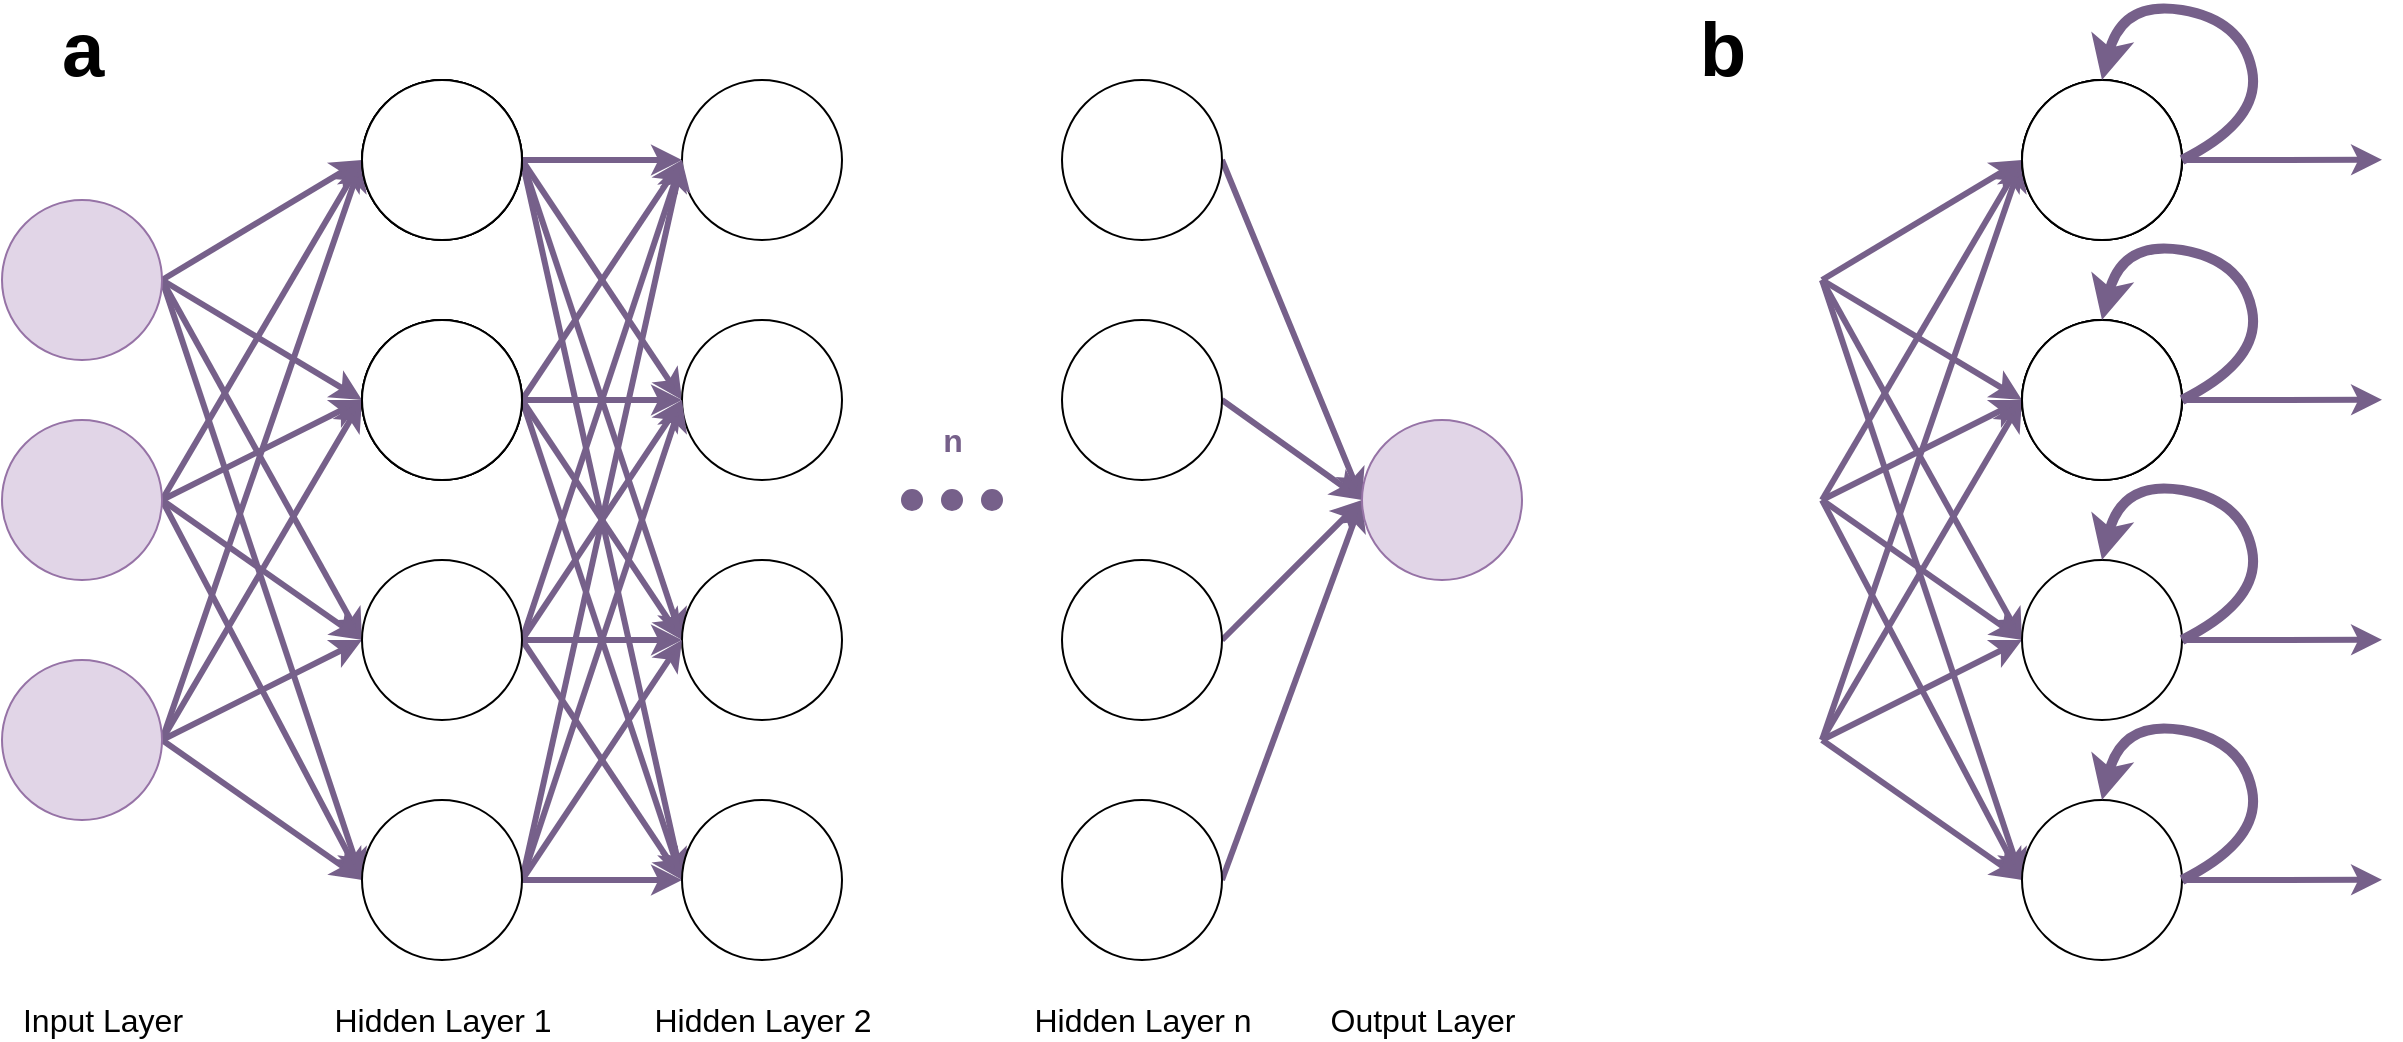 <mxfile version="13.2.4" type="device"><diagram id="prtHgNgQTEPvFCAcTncT" name="Page-1"><mxGraphModel dx="1315" dy="685" grid="1" gridSize="10" guides="1" tooltips="1" connect="1" arrows="1" fold="1" page="1" pageScale="1" pageWidth="1654" pageHeight="1169" math="0" shadow="0"><root><mxCell id="0"/><mxCell id="1" parent="0"/><mxCell id="uDPzMG2DzFXyvirRiEpx-5" style="rounded=0;orthogonalLoop=1;jettySize=auto;html=1;exitX=1;exitY=0.5;exitDx=0;exitDy=0;entryX=0;entryY=0.5;entryDx=0;entryDy=0;strokeColor=#76608A;strokeWidth=3;" parent="1" source="uDPzMG2DzFXyvirRiEpx-1" target="uDPzMG2DzFXyvirRiEpx-3" edge="1"><mxGeometry relative="1" as="geometry"/></mxCell><mxCell id="uDPzMG2DzFXyvirRiEpx-10" style="edgeStyle=none;rounded=0;orthogonalLoop=1;jettySize=auto;html=1;exitX=1;exitY=0.5;exitDx=0;exitDy=0;entryX=0;entryY=0.5;entryDx=0;entryDy=0;strokeColor=#76608A;strokeWidth=3;" parent="1" source="uDPzMG2DzFXyvirRiEpx-1" target="uDPzMG2DzFXyvirRiEpx-7" edge="1"><mxGeometry relative="1" as="geometry"/></mxCell><mxCell id="uDPzMG2DzFXyvirRiEpx-28" style="edgeStyle=none;rounded=0;orthogonalLoop=1;jettySize=auto;html=1;exitX=1;exitY=0.5;exitDx=0;exitDy=0;strokeColor=#76608A;strokeWidth=3;" parent="1" source="uDPzMG2DzFXyvirRiEpx-1" edge="1"><mxGeometry relative="1" as="geometry"><mxPoint x="190" y="360" as="targetPoint"/></mxGeometry></mxCell><mxCell id="uDPzMG2DzFXyvirRiEpx-31" style="edgeStyle=none;rounded=0;orthogonalLoop=1;jettySize=auto;html=1;exitX=1;exitY=0.5;exitDx=0;exitDy=0;entryX=0;entryY=0.5;entryDx=0;entryDy=0;strokeColor=#76608A;strokeWidth=3;" parent="1" source="uDPzMG2DzFXyvirRiEpx-1" target="uDPzMG2DzFXyvirRiEpx-9" edge="1"><mxGeometry relative="1" as="geometry"/></mxCell><mxCell id="uDPzMG2DzFXyvirRiEpx-1" value="" style="ellipse;whiteSpace=wrap;html=1;aspect=fixed;fillColor=#e1d5e7;strokeColor=#9673a6;" parent="1" vertex="1"><mxGeometry x="10" y="140" width="80" height="80" as="geometry"/></mxCell><mxCell id="uDPzMG2DzFXyvirRiEpx-13" style="edgeStyle=none;rounded=0;orthogonalLoop=1;jettySize=auto;html=1;exitX=1;exitY=0.5;exitDx=0;exitDy=0;entryX=0;entryY=0.5;entryDx=0;entryDy=0;strokeColor=#76608A;strokeWidth=3;" parent="1" source="uDPzMG2DzFXyvirRiEpx-2" target="uDPzMG2DzFXyvirRiEpx-7" edge="1"><mxGeometry relative="1" as="geometry"/></mxCell><mxCell id="uDPzMG2DzFXyvirRiEpx-15" style="edgeStyle=none;rounded=0;orthogonalLoop=1;jettySize=auto;html=1;exitX=1;exitY=0.5;exitDx=0;exitDy=0;entryX=0;entryY=0.5;entryDx=0;entryDy=0;strokeColor=#76608A;strokeWidth=3;" parent="1" source="uDPzMG2DzFXyvirRiEpx-2" target="uDPzMG2DzFXyvirRiEpx-8" edge="1"><mxGeometry relative="1" as="geometry"/></mxCell><mxCell id="uDPzMG2DzFXyvirRiEpx-25" style="edgeStyle=none;rounded=0;orthogonalLoop=1;jettySize=auto;html=1;exitX=1;exitY=0.5;exitDx=0;exitDy=0;entryX=0;entryY=0.5;entryDx=0;entryDy=0;strokeColor=#76608A;strokeWidth=3;" parent="1" source="uDPzMG2DzFXyvirRiEpx-2" target="uDPzMG2DzFXyvirRiEpx-3" edge="1"><mxGeometry relative="1" as="geometry"/></mxCell><mxCell id="uDPzMG2DzFXyvirRiEpx-27" style="edgeStyle=none;rounded=0;orthogonalLoop=1;jettySize=auto;html=1;exitX=1;exitY=0.5;exitDx=0;exitDy=0;strokeColor=#76608A;strokeWidth=3;" parent="1" source="uDPzMG2DzFXyvirRiEpx-2" edge="1"><mxGeometry relative="1" as="geometry"><mxPoint x="190" y="480" as="targetPoint"/></mxGeometry></mxCell><mxCell id="uDPzMG2DzFXyvirRiEpx-2" value="" style="ellipse;whiteSpace=wrap;html=1;aspect=fixed;fillColor=#e1d5e7;strokeColor=#9673a6;" parent="1" vertex="1"><mxGeometry x="10" y="250" width="80" height="80" as="geometry"/></mxCell><mxCell id="uDPzMG2DzFXyvirRiEpx-18" value="" style="edgeStyle=none;rounded=0;orthogonalLoop=1;jettySize=auto;html=1;strokeColor=#76608A;strokeWidth=3;" parent="1" source="uDPzMG2DzFXyvirRiEpx-3" target="uDPzMG2DzFXyvirRiEpx-17" edge="1"><mxGeometry relative="1" as="geometry"/></mxCell><mxCell id="uDPzMG2DzFXyvirRiEpx-32" style="edgeStyle=none;rounded=0;orthogonalLoop=1;jettySize=auto;html=1;exitX=1;exitY=0.5;exitDx=0;exitDy=0;entryX=0;entryY=0.5;entryDx=0;entryDy=0;strokeColor=#76608A;strokeWidth=3;" parent="1" source="uDPzMG2DzFXyvirRiEpx-3" target="uDPzMG2DzFXyvirRiEpx-19" edge="1"><mxGeometry relative="1" as="geometry"/></mxCell><mxCell id="uDPzMG2DzFXyvirRiEpx-35" style="edgeStyle=none;rounded=0;orthogonalLoop=1;jettySize=auto;html=1;exitX=1;exitY=0.5;exitDx=0;exitDy=0;strokeColor=#76608A;strokeWidth=3;" parent="1" source="uDPzMG2DzFXyvirRiEpx-3" edge="1"><mxGeometry relative="1" as="geometry"><mxPoint x="350" y="360" as="targetPoint"/></mxGeometry></mxCell><mxCell id="uDPzMG2DzFXyvirRiEpx-38" style="edgeStyle=none;rounded=0;orthogonalLoop=1;jettySize=auto;html=1;exitX=1;exitY=0.5;exitDx=0;exitDy=0;strokeColor=#76608A;strokeWidth=3;" parent="1" source="uDPzMG2DzFXyvirRiEpx-3" edge="1"><mxGeometry relative="1" as="geometry"><mxPoint x="350" y="480" as="targetPoint"/></mxGeometry></mxCell><mxCell id="uDPzMG2DzFXyvirRiEpx-3" value="" style="ellipse;whiteSpace=wrap;html=1;aspect=fixed;" parent="1" vertex="1"><mxGeometry x="190" y="80" width="80" height="80" as="geometry"/></mxCell><mxCell id="uDPzMG2DzFXyvirRiEpx-17" value="" style="ellipse;whiteSpace=wrap;html=1;aspect=fixed;" parent="1" vertex="1"><mxGeometry x="350" y="80" width="80" height="80" as="geometry"/></mxCell><mxCell id="uDPzMG2DzFXyvirRiEpx-14" style="edgeStyle=none;rounded=0;orthogonalLoop=1;jettySize=auto;html=1;exitX=1;exitY=0.5;exitDx=0;exitDy=0;entryX=0;entryY=0.5;entryDx=0;entryDy=0;strokeColor=#76608A;strokeWidth=3;" parent="1" source="uDPzMG2DzFXyvirRiEpx-6" target="uDPzMG2DzFXyvirRiEpx-8" edge="1"><mxGeometry relative="1" as="geometry"/></mxCell><mxCell id="uDPzMG2DzFXyvirRiEpx-16" style="edgeStyle=none;rounded=0;orthogonalLoop=1;jettySize=auto;html=1;exitX=1;exitY=0.5;exitDx=0;exitDy=0;entryX=0;entryY=0.5;entryDx=0;entryDy=0;strokeColor=#76608A;strokeWidth=3;" parent="1" source="uDPzMG2DzFXyvirRiEpx-6" target="uDPzMG2DzFXyvirRiEpx-9" edge="1"><mxGeometry relative="1" as="geometry"/></mxCell><mxCell id="uDPzMG2DzFXyvirRiEpx-26" style="edgeStyle=none;rounded=0;orthogonalLoop=1;jettySize=auto;html=1;exitX=1;exitY=0.5;exitDx=0;exitDy=0;entryX=0;entryY=0.5;entryDx=0;entryDy=0;strokeColor=#76608A;strokeWidth=3;" parent="1" source="uDPzMG2DzFXyvirRiEpx-6" target="uDPzMG2DzFXyvirRiEpx-7" edge="1"><mxGeometry relative="1" as="geometry"/></mxCell><mxCell id="uDPzMG2DzFXyvirRiEpx-29" style="edgeStyle=none;rounded=0;orthogonalLoop=1;jettySize=auto;html=1;exitX=1;exitY=0.5;exitDx=0;exitDy=0;strokeColor=#76608A;strokeWidth=3;" parent="1" source="uDPzMG2DzFXyvirRiEpx-6" edge="1"><mxGeometry relative="1" as="geometry"><mxPoint x="190" y="120" as="targetPoint"/></mxGeometry></mxCell><mxCell id="uDPzMG2DzFXyvirRiEpx-6" value="" style="ellipse;whiteSpace=wrap;html=1;aspect=fixed;fillColor=#e1d5e7;strokeColor=#9673a6;" parent="1" vertex="1"><mxGeometry x="10" y="370" width="80" height="80" as="geometry"/></mxCell><mxCell id="uDPzMG2DzFXyvirRiEpx-20" value="" style="edgeStyle=none;rounded=0;orthogonalLoop=1;jettySize=auto;html=1;strokeColor=#76608A;strokeWidth=3;" parent="1" source="uDPzMG2DzFXyvirRiEpx-7" target="uDPzMG2DzFXyvirRiEpx-19" edge="1"><mxGeometry relative="1" as="geometry"/></mxCell><mxCell id="uDPzMG2DzFXyvirRiEpx-33" style="edgeStyle=none;rounded=0;orthogonalLoop=1;jettySize=auto;html=1;exitX=1;exitY=0.5;exitDx=0;exitDy=0;entryX=0;entryY=0.5;entryDx=0;entryDy=0;strokeColor=#76608A;strokeWidth=3;" parent="1" source="uDPzMG2DzFXyvirRiEpx-7" target="uDPzMG2DzFXyvirRiEpx-21" edge="1"><mxGeometry relative="1" as="geometry"/></mxCell><mxCell id="uDPzMG2DzFXyvirRiEpx-36" style="edgeStyle=none;rounded=0;orthogonalLoop=1;jettySize=auto;html=1;exitX=1;exitY=0.5;exitDx=0;exitDy=0;strokeColor=#76608A;strokeWidth=3;" parent="1" source="uDPzMG2DzFXyvirRiEpx-7" edge="1"><mxGeometry relative="1" as="geometry"><mxPoint x="350" y="480" as="targetPoint"/></mxGeometry></mxCell><mxCell id="uDPzMG2DzFXyvirRiEpx-39" style="edgeStyle=none;rounded=0;orthogonalLoop=1;jettySize=auto;html=1;exitX=1;exitY=0.5;exitDx=0;exitDy=0;entryX=0;entryY=0.5;entryDx=0;entryDy=0;strokeColor=#76608A;strokeWidth=3;" parent="1" source="uDPzMG2DzFXyvirRiEpx-7" target="uDPzMG2DzFXyvirRiEpx-17" edge="1"><mxGeometry relative="1" as="geometry"/></mxCell><mxCell id="uDPzMG2DzFXyvirRiEpx-7" value="" style="ellipse;whiteSpace=wrap;html=1;aspect=fixed;" parent="1" vertex="1"><mxGeometry x="190" y="200" width="80" height="80" as="geometry"/></mxCell><mxCell id="uDPzMG2DzFXyvirRiEpx-19" value="" style="ellipse;whiteSpace=wrap;html=1;aspect=fixed;" parent="1" vertex="1"><mxGeometry x="350" y="200" width="80" height="80" as="geometry"/></mxCell><mxCell id="uDPzMG2DzFXyvirRiEpx-22" value="" style="edgeStyle=none;rounded=0;orthogonalLoop=1;jettySize=auto;html=1;strokeColor=#76608A;strokeWidth=3;" parent="1" source="uDPzMG2DzFXyvirRiEpx-8" target="uDPzMG2DzFXyvirRiEpx-21" edge="1"><mxGeometry relative="1" as="geometry"/></mxCell><mxCell id="uDPzMG2DzFXyvirRiEpx-34" style="edgeStyle=none;rounded=0;orthogonalLoop=1;jettySize=auto;html=1;exitX=1;exitY=0.5;exitDx=0;exitDy=0;entryX=0;entryY=0.5;entryDx=0;entryDy=0;strokeColor=#76608A;strokeWidth=3;" parent="1" source="uDPzMG2DzFXyvirRiEpx-8" target="uDPzMG2DzFXyvirRiEpx-23" edge="1"><mxGeometry relative="1" as="geometry"/></mxCell><mxCell id="uDPzMG2DzFXyvirRiEpx-37" style="edgeStyle=none;rounded=0;orthogonalLoop=1;jettySize=auto;html=1;exitX=1;exitY=0.5;exitDx=0;exitDy=0;strokeColor=#76608A;strokeWidth=3;" parent="1" source="uDPzMG2DzFXyvirRiEpx-8" edge="1"><mxGeometry relative="1" as="geometry"><mxPoint x="350" y="120" as="targetPoint"/></mxGeometry></mxCell><mxCell id="uDPzMG2DzFXyvirRiEpx-40" style="edgeStyle=none;rounded=0;orthogonalLoop=1;jettySize=auto;html=1;exitX=1;exitY=0.5;exitDx=0;exitDy=0;entryX=0;entryY=0.5;entryDx=0;entryDy=0;strokeColor=#76608A;strokeWidth=3;" parent="1" source="uDPzMG2DzFXyvirRiEpx-8" target="uDPzMG2DzFXyvirRiEpx-19" edge="1"><mxGeometry relative="1" as="geometry"/></mxCell><mxCell id="uDPzMG2DzFXyvirRiEpx-8" value="" style="ellipse;whiteSpace=wrap;html=1;aspect=fixed;" parent="1" vertex="1"><mxGeometry x="190" y="320" width="80" height="80" as="geometry"/></mxCell><mxCell id="uDPzMG2DzFXyvirRiEpx-21" value="" style="ellipse;whiteSpace=wrap;html=1;aspect=fixed;" parent="1" vertex="1"><mxGeometry x="350" y="320" width="80" height="80" as="geometry"/></mxCell><mxCell id="uDPzMG2DzFXyvirRiEpx-24" value="" style="edgeStyle=none;rounded=0;orthogonalLoop=1;jettySize=auto;html=1;strokeColor=#76608A;strokeWidth=3;" parent="1" source="uDPzMG2DzFXyvirRiEpx-9" target="uDPzMG2DzFXyvirRiEpx-23" edge="1"><mxGeometry relative="1" as="geometry"/></mxCell><mxCell id="uDPzMG2DzFXyvirRiEpx-41" style="edgeStyle=none;rounded=0;orthogonalLoop=1;jettySize=auto;html=1;exitX=1;exitY=0.5;exitDx=0;exitDy=0;entryX=0;entryY=0.5;entryDx=0;entryDy=0;strokeColor=#76608A;strokeWidth=3;" parent="1" source="uDPzMG2DzFXyvirRiEpx-9" target="uDPzMG2DzFXyvirRiEpx-21" edge="1"><mxGeometry relative="1" as="geometry"/></mxCell><mxCell id="uDPzMG2DzFXyvirRiEpx-42" style="edgeStyle=none;rounded=0;orthogonalLoop=1;jettySize=auto;html=1;exitX=1;exitY=0.5;exitDx=0;exitDy=0;entryX=0;entryY=0.5;entryDx=0;entryDy=0;strokeColor=#76608A;strokeWidth=3;" parent="1" source="uDPzMG2DzFXyvirRiEpx-9" target="uDPzMG2DzFXyvirRiEpx-19" edge="1"><mxGeometry relative="1" as="geometry"/></mxCell><mxCell id="uDPzMG2DzFXyvirRiEpx-43" style="edgeStyle=none;rounded=0;orthogonalLoop=1;jettySize=auto;html=1;exitX=1;exitY=0.5;exitDx=0;exitDy=0;strokeColor=#76608A;strokeWidth=3;" parent="1" source="uDPzMG2DzFXyvirRiEpx-9" edge="1"><mxGeometry relative="1" as="geometry"><mxPoint x="350" y="120" as="targetPoint"/></mxGeometry></mxCell><mxCell id="uDPzMG2DzFXyvirRiEpx-9" value="" style="ellipse;whiteSpace=wrap;html=1;aspect=fixed;" parent="1" vertex="1"><mxGeometry x="190" y="440" width="80" height="80" as="geometry"/></mxCell><mxCell id="uDPzMG2DzFXyvirRiEpx-23" value="" style="ellipse;whiteSpace=wrap;html=1;aspect=fixed;" parent="1" vertex="1"><mxGeometry x="350" y="440" width="80" height="80" as="geometry"/></mxCell><mxCell id="uDPzMG2DzFXyvirRiEpx-59" style="edgeStyle=none;rounded=0;orthogonalLoop=1;jettySize=auto;html=1;exitX=1;exitY=0.5;exitDx=0;exitDy=0;entryX=0;entryY=0.5;entryDx=0;entryDy=0;strokeColor=#76608A;strokeWidth=3;" parent="1" source="uDPzMG2DzFXyvirRiEpx-44" target="uDPzMG2DzFXyvirRiEpx-58" edge="1"><mxGeometry relative="1" as="geometry"/></mxCell><mxCell id="uDPzMG2DzFXyvirRiEpx-44" value="" style="ellipse;whiteSpace=wrap;html=1;aspect=fixed;" parent="1" vertex="1"><mxGeometry x="540" y="80" width="80" height="80" as="geometry"/></mxCell><mxCell id="uDPzMG2DzFXyvirRiEpx-60" style="edgeStyle=none;rounded=0;orthogonalLoop=1;jettySize=auto;html=1;exitX=1;exitY=0.5;exitDx=0;exitDy=0;strokeColor=#76608A;strokeWidth=3;" parent="1" source="uDPzMG2DzFXyvirRiEpx-45" edge="1"><mxGeometry relative="1" as="geometry"><mxPoint x="690" y="290" as="targetPoint"/></mxGeometry></mxCell><mxCell id="uDPzMG2DzFXyvirRiEpx-45" value="" style="ellipse;whiteSpace=wrap;html=1;aspect=fixed;" parent="1" vertex="1"><mxGeometry x="540" y="200" width="80" height="80" as="geometry"/></mxCell><mxCell id="uDPzMG2DzFXyvirRiEpx-61" style="edgeStyle=none;rounded=0;orthogonalLoop=1;jettySize=auto;html=1;exitX=1;exitY=0.5;exitDx=0;exitDy=0;strokeColor=#76608A;strokeWidth=3;" parent="1" source="uDPzMG2DzFXyvirRiEpx-46" edge="1"><mxGeometry relative="1" as="geometry"><mxPoint x="690" y="290" as="targetPoint"/></mxGeometry></mxCell><mxCell id="uDPzMG2DzFXyvirRiEpx-46" value="" style="ellipse;whiteSpace=wrap;html=1;aspect=fixed;" parent="1" vertex="1"><mxGeometry x="540" y="320" width="80" height="80" as="geometry"/></mxCell><mxCell id="uDPzMG2DzFXyvirRiEpx-62" style="edgeStyle=none;rounded=0;orthogonalLoop=1;jettySize=auto;html=1;exitX=1;exitY=0.5;exitDx=0;exitDy=0;entryX=0;entryY=0.5;entryDx=0;entryDy=0;strokeColor=#76608A;strokeWidth=3;" parent="1" source="uDPzMG2DzFXyvirRiEpx-47" target="uDPzMG2DzFXyvirRiEpx-58" edge="1"><mxGeometry relative="1" as="geometry"/></mxCell><mxCell id="uDPzMG2DzFXyvirRiEpx-47" value="" style="ellipse;whiteSpace=wrap;html=1;aspect=fixed;" parent="1" vertex="1"><mxGeometry x="540" y="440" width="80" height="80" as="geometry"/></mxCell><mxCell id="uDPzMG2DzFXyvirRiEpx-48" value="" style="ellipse;whiteSpace=wrap;html=1;aspect=fixed;strokeColor=#76608A;fillColor=#76608A;" parent="1" vertex="1"><mxGeometry x="460" y="285" width="10" height="10" as="geometry"/></mxCell><mxCell id="uDPzMG2DzFXyvirRiEpx-49" value="" style="ellipse;whiteSpace=wrap;html=1;aspect=fixed;strokeColor=#76608A;fillColor=#76608A;" parent="1" vertex="1"><mxGeometry x="480" y="285" width="10" height="10" as="geometry"/></mxCell><mxCell id="uDPzMG2DzFXyvirRiEpx-50" value="" style="ellipse;whiteSpace=wrap;html=1;aspect=fixed;strokeColor=#76608A;fillColor=#76608A;" parent="1" vertex="1"><mxGeometry x="500" y="285" width="10" height="10" as="geometry"/></mxCell><mxCell id="uDPzMG2DzFXyvirRiEpx-57" style="edgeStyle=none;rounded=0;orthogonalLoop=1;jettySize=auto;html=1;entryX=0.5;entryY=1;entryDx=0;entryDy=0;strokeColor=#76608A;" parent="1" source="uDPzMG2DzFXyvirRiEpx-48" target="uDPzMG2DzFXyvirRiEpx-48" edge="1"><mxGeometry relative="1" as="geometry"/></mxCell><mxCell id="uDPzMG2DzFXyvirRiEpx-58" value="" style="ellipse;whiteSpace=wrap;html=1;aspect=fixed;fillColor=#e1d5e7;strokeColor=#9673a6;" parent="1" vertex="1"><mxGeometry x="690" y="250" width="80" height="80" as="geometry"/></mxCell><mxCell id="uDPzMG2DzFXyvirRiEpx-65" value="Input Layer" style="text;html=1;resizable=0;autosize=1;align=center;verticalAlign=middle;points=[];fillColor=none;strokeColor=none;rounded=0;fontSize=16;" parent="1" vertex="1"><mxGeometry x="10" y="540" width="100" height="20" as="geometry"/></mxCell><mxCell id="uDPzMG2DzFXyvirRiEpx-66" value="Hidden Layer 1" style="text;html=1;resizable=0;autosize=1;align=center;verticalAlign=middle;points=[];fillColor=none;strokeColor=none;rounded=0;fontSize=16;" parent="1" vertex="1"><mxGeometry x="170" y="540" width="120" height="20" as="geometry"/></mxCell><mxCell id="uDPzMG2DzFXyvirRiEpx-67" value="Hidden Layer 2" style="text;html=1;resizable=0;autosize=1;align=center;verticalAlign=middle;points=[];fillColor=none;strokeColor=none;rounded=0;fontSize=16;" parent="1" vertex="1"><mxGeometry x="330" y="540" width="120" height="20" as="geometry"/></mxCell><mxCell id="uDPzMG2DzFXyvirRiEpx-68" value="Hidden Layer n" style="text;html=1;resizable=0;autosize=1;align=center;verticalAlign=middle;points=[];fillColor=none;strokeColor=none;rounded=0;fontSize=16;" parent="1" vertex="1"><mxGeometry x="520" y="540" width="120" height="20" as="geometry"/></mxCell><mxCell id="uDPzMG2DzFXyvirRiEpx-71" value="Output Layer" style="text;html=1;resizable=0;autosize=1;align=center;verticalAlign=middle;points=[];fillColor=none;strokeColor=none;rounded=0;fontSize=16;" parent="1" vertex="1"><mxGeometry x="665" y="540" width="110" height="20" as="geometry"/></mxCell><mxCell id="uDPzMG2DzFXyvirRiEpx-72" value="" style="ellipse;whiteSpace=wrap;html=1;aspect=fixed;" parent="1" vertex="1"><mxGeometry x="190" y="80" width="80" height="80" as="geometry"/></mxCell><mxCell id="uDPzMG2DzFXyvirRiEpx-73" value="" style="ellipse;whiteSpace=wrap;html=1;aspect=fixed;" parent="1" vertex="1"><mxGeometry x="190" y="200" width="80" height="80" as="geometry"/></mxCell><mxCell id="uDPzMG2DzFXyvirRiEpx-74" value="" style="ellipse;whiteSpace=wrap;html=1;aspect=fixed;" parent="1" vertex="1"><mxGeometry x="190" y="80" width="80" height="80" as="geometry"/></mxCell><mxCell id="uDPzMG2DzFXyvirRiEpx-75" value="" style="ellipse;whiteSpace=wrap;html=1;aspect=fixed;" parent="1" vertex="1"><mxGeometry x="190" y="200" width="80" height="80" as="geometry"/></mxCell><mxCell id="uDPzMG2DzFXyvirRiEpx-76" value="n" style="text;html=1;resizable=0;autosize=1;align=center;verticalAlign=middle;points=[];fillColor=none;strokeColor=none;rounded=0;fontSize=16;fontStyle=1;fontColor=#76608A;" parent="1" vertex="1"><mxGeometry x="470" y="250" width="30" height="20" as="geometry"/></mxCell><mxCell id="iVbMxjZQUpTz4A6G5jos-2" style="rounded=0;orthogonalLoop=1;jettySize=auto;html=1;exitX=1;exitY=0.5;exitDx=0;exitDy=0;entryX=0;entryY=0.5;entryDx=0;entryDy=0;strokeColor=#76608A;strokeWidth=3;" edge="1" parent="1" target="iVbMxjZQUpTz4A6G5jos-16"><mxGeometry relative="1" as="geometry"><mxPoint x="920.0" y="180.0" as="sourcePoint"/></mxGeometry></mxCell><mxCell id="iVbMxjZQUpTz4A6G5jos-3" style="edgeStyle=none;rounded=0;orthogonalLoop=1;jettySize=auto;html=1;exitX=1;exitY=0.5;exitDx=0;exitDy=0;entryX=0;entryY=0.5;entryDx=0;entryDy=0;strokeColor=#76608A;strokeWidth=3;" edge="1" parent="1" target="iVbMxjZQUpTz4A6G5jos-27"><mxGeometry relative="1" as="geometry"><mxPoint x="920.0" y="180.0" as="sourcePoint"/></mxGeometry></mxCell><mxCell id="iVbMxjZQUpTz4A6G5jos-4" style="edgeStyle=none;rounded=0;orthogonalLoop=1;jettySize=auto;html=1;exitX=1;exitY=0.5;exitDx=0;exitDy=0;strokeColor=#76608A;strokeWidth=3;" edge="1" parent="1"><mxGeometry relative="1" as="geometry"><mxPoint x="1020" y="360" as="targetPoint"/><mxPoint x="920.0" y="180.0" as="sourcePoint"/></mxGeometry></mxCell><mxCell id="iVbMxjZQUpTz4A6G5jos-5" style="edgeStyle=none;rounded=0;orthogonalLoop=1;jettySize=auto;html=1;exitX=1;exitY=0.5;exitDx=0;exitDy=0;entryX=0;entryY=0.5;entryDx=0;entryDy=0;strokeColor=#76608A;strokeWidth=3;" edge="1" parent="1" target="iVbMxjZQUpTz4A6G5jos-39"><mxGeometry relative="1" as="geometry"><mxPoint x="920.0" y="180.0" as="sourcePoint"/></mxGeometry></mxCell><mxCell id="iVbMxjZQUpTz4A6G5jos-7" style="edgeStyle=none;rounded=0;orthogonalLoop=1;jettySize=auto;html=1;exitX=1;exitY=0.5;exitDx=0;exitDy=0;entryX=0;entryY=0.5;entryDx=0;entryDy=0;strokeColor=#76608A;strokeWidth=3;" edge="1" parent="1" target="iVbMxjZQUpTz4A6G5jos-27"><mxGeometry relative="1" as="geometry"><mxPoint x="920.0" y="290" as="sourcePoint"/></mxGeometry></mxCell><mxCell id="iVbMxjZQUpTz4A6G5jos-8" style="edgeStyle=none;rounded=0;orthogonalLoop=1;jettySize=auto;html=1;exitX=1;exitY=0.5;exitDx=0;exitDy=0;entryX=0;entryY=0.5;entryDx=0;entryDy=0;strokeColor=#76608A;strokeWidth=3;" edge="1" parent="1" target="iVbMxjZQUpTz4A6G5jos-33"><mxGeometry relative="1" as="geometry"><mxPoint x="920.0" y="290" as="sourcePoint"/></mxGeometry></mxCell><mxCell id="iVbMxjZQUpTz4A6G5jos-9" style="edgeStyle=none;rounded=0;orthogonalLoop=1;jettySize=auto;html=1;exitX=1;exitY=0.5;exitDx=0;exitDy=0;entryX=0;entryY=0.5;entryDx=0;entryDy=0;strokeColor=#76608A;strokeWidth=3;" edge="1" parent="1" target="iVbMxjZQUpTz4A6G5jos-16"><mxGeometry relative="1" as="geometry"><mxPoint x="920.0" y="290" as="sourcePoint"/></mxGeometry></mxCell><mxCell id="iVbMxjZQUpTz4A6G5jos-10" style="edgeStyle=none;rounded=0;orthogonalLoop=1;jettySize=auto;html=1;exitX=1;exitY=0.5;exitDx=0;exitDy=0;strokeColor=#76608A;strokeWidth=3;" edge="1" parent="1"><mxGeometry relative="1" as="geometry"><mxPoint x="1020" y="480" as="targetPoint"/><mxPoint x="920.0" y="290" as="sourcePoint"/></mxGeometry></mxCell><mxCell id="iVbMxjZQUpTz4A6G5jos-16" value="" style="ellipse;whiteSpace=wrap;html=1;aspect=fixed;" vertex="1" parent="1"><mxGeometry x="1020" y="80" width="80" height="80" as="geometry"/></mxCell><mxCell id="iVbMxjZQUpTz4A6G5jos-18" style="edgeStyle=none;rounded=0;orthogonalLoop=1;jettySize=auto;html=1;exitX=1;exitY=0.5;exitDx=0;exitDy=0;entryX=0;entryY=0.5;entryDx=0;entryDy=0;strokeColor=#76608A;strokeWidth=3;" edge="1" parent="1" target="iVbMxjZQUpTz4A6G5jos-33"><mxGeometry relative="1" as="geometry"><mxPoint x="920.0" y="410" as="sourcePoint"/></mxGeometry></mxCell><mxCell id="iVbMxjZQUpTz4A6G5jos-19" style="edgeStyle=none;rounded=0;orthogonalLoop=1;jettySize=auto;html=1;exitX=1;exitY=0.5;exitDx=0;exitDy=0;entryX=0;entryY=0.5;entryDx=0;entryDy=0;strokeColor=#76608A;strokeWidth=3;" edge="1" parent="1" target="iVbMxjZQUpTz4A6G5jos-39"><mxGeometry relative="1" as="geometry"><mxPoint x="920.0" y="410" as="sourcePoint"/></mxGeometry></mxCell><mxCell id="iVbMxjZQUpTz4A6G5jos-20" style="edgeStyle=none;rounded=0;orthogonalLoop=1;jettySize=auto;html=1;exitX=1;exitY=0.5;exitDx=0;exitDy=0;entryX=0;entryY=0.5;entryDx=0;entryDy=0;strokeColor=#76608A;strokeWidth=3;" edge="1" parent="1" target="iVbMxjZQUpTz4A6G5jos-27"><mxGeometry relative="1" as="geometry"><mxPoint x="920.0" y="410" as="sourcePoint"/></mxGeometry></mxCell><mxCell id="iVbMxjZQUpTz4A6G5jos-21" style="edgeStyle=none;rounded=0;orthogonalLoop=1;jettySize=auto;html=1;exitX=1;exitY=0.5;exitDx=0;exitDy=0;strokeColor=#76608A;strokeWidth=3;" edge="1" parent="1"><mxGeometry relative="1" as="geometry"><mxPoint x="1020" y="120.0" as="targetPoint"/><mxPoint x="920.0" y="410" as="sourcePoint"/></mxGeometry></mxCell><mxCell id="iVbMxjZQUpTz4A6G5jos-27" value="" style="ellipse;whiteSpace=wrap;html=1;aspect=fixed;" vertex="1" parent="1"><mxGeometry x="1020" y="200" width="80" height="80" as="geometry"/></mxCell><mxCell id="iVbMxjZQUpTz4A6G5jos-66" style="edgeStyle=orthogonalEdgeStyle;rounded=0;orthogonalLoop=1;jettySize=auto;html=1;exitX=1;exitY=0.5;exitDx=0;exitDy=0;strokeColor=#76608A;strokeWidth=3;fontSize=13;" edge="1" parent="1" source="iVbMxjZQUpTz4A6G5jos-33"><mxGeometry relative="1" as="geometry"><mxPoint x="1200" y="359.857" as="targetPoint"/></mxGeometry></mxCell><mxCell id="iVbMxjZQUpTz4A6G5jos-33" value="" style="ellipse;whiteSpace=wrap;html=1;aspect=fixed;" vertex="1" parent="1"><mxGeometry x="1020" y="320" width="80" height="80" as="geometry"/></mxCell><mxCell id="iVbMxjZQUpTz4A6G5jos-67" style="edgeStyle=orthogonalEdgeStyle;rounded=0;orthogonalLoop=1;jettySize=auto;html=1;exitX=1;exitY=0.5;exitDx=0;exitDy=0;strokeColor=#76608A;strokeWidth=3;fontSize=13;" edge="1" parent="1" source="iVbMxjZQUpTz4A6G5jos-39"><mxGeometry relative="1" as="geometry"><mxPoint x="1200" y="479.857" as="targetPoint"/></mxGeometry></mxCell><mxCell id="iVbMxjZQUpTz4A6G5jos-39" value="" style="ellipse;whiteSpace=wrap;html=1;aspect=fixed;" vertex="1" parent="1"><mxGeometry x="1020" y="440" width="80" height="80" as="geometry"/></mxCell><mxCell id="iVbMxjZQUpTz4A6G5jos-59" value="" style="ellipse;whiteSpace=wrap;html=1;aspect=fixed;" vertex="1" parent="1"><mxGeometry x="1020" y="80" width="80" height="80" as="geometry"/></mxCell><mxCell id="iVbMxjZQUpTz4A6G5jos-60" value="" style="ellipse;whiteSpace=wrap;html=1;aspect=fixed;" vertex="1" parent="1"><mxGeometry x="1020" y="200" width="80" height="80" as="geometry"/></mxCell><mxCell id="iVbMxjZQUpTz4A6G5jos-64" style="edgeStyle=orthogonalEdgeStyle;rounded=0;orthogonalLoop=1;jettySize=auto;html=1;exitX=1;exitY=0.5;exitDx=0;exitDy=0;strokeColor=#76608A;strokeWidth=3;fontSize=13;" edge="1" parent="1" source="iVbMxjZQUpTz4A6G5jos-61"><mxGeometry relative="1" as="geometry"><mxPoint x="1200" y="119.857" as="targetPoint"/></mxGeometry></mxCell><mxCell id="iVbMxjZQUpTz4A6G5jos-61" value="" style="ellipse;whiteSpace=wrap;html=1;aspect=fixed;" vertex="1" parent="1"><mxGeometry x="1020" y="80" width="80" height="80" as="geometry"/></mxCell><mxCell id="iVbMxjZQUpTz4A6G5jos-65" style="edgeStyle=orthogonalEdgeStyle;rounded=0;orthogonalLoop=1;jettySize=auto;html=1;exitX=1;exitY=0.5;exitDx=0;exitDy=0;strokeColor=#76608A;strokeWidth=3;fontSize=13;" edge="1" parent="1" source="iVbMxjZQUpTz4A6G5jos-62"><mxGeometry relative="1" as="geometry"><mxPoint x="1200" y="239.857" as="targetPoint"/></mxGeometry></mxCell><mxCell id="iVbMxjZQUpTz4A6G5jos-62" value="" style="ellipse;whiteSpace=wrap;html=1;aspect=fixed;" vertex="1" parent="1"><mxGeometry x="1020" y="200" width="80" height="80" as="geometry"/></mxCell><mxCell id="iVbMxjZQUpTz4A6G5jos-74" value="" style="curved=1;endArrow=classic;html=1;strokeColor=#76608A;strokeWidth=5;fontSize=13;entryX=0.5;entryY=0;entryDx=0;entryDy=0;" edge="1" parent="1" target="iVbMxjZQUpTz4A6G5jos-61"><mxGeometry width="50" height="50" relative="1" as="geometry"><mxPoint x="1100" y="120" as="sourcePoint"/><mxPoint x="1080" y="40" as="targetPoint"/><Array as="points"><mxPoint x="1140" y="100"/><mxPoint x="1130" y="50"/><mxPoint x="1070" y="40"/></Array></mxGeometry></mxCell><mxCell id="iVbMxjZQUpTz4A6G5jos-77" value="" style="curved=1;endArrow=classic;html=1;strokeColor=#76608A;strokeWidth=5;fontSize=13;entryX=0.5;entryY=0;entryDx=0;entryDy=0;" edge="1" parent="1"><mxGeometry width="50" height="50" relative="1" as="geometry"><mxPoint x="1100" y="240" as="sourcePoint"/><mxPoint x="1060" y="200" as="targetPoint"/><Array as="points"><mxPoint x="1140" y="220"/><mxPoint x="1130" y="170"/><mxPoint x="1070" y="160"/></Array></mxGeometry></mxCell><mxCell id="iVbMxjZQUpTz4A6G5jos-78" value="" style="curved=1;endArrow=classic;html=1;strokeColor=#76608A;strokeWidth=5;fontSize=13;entryX=0.5;entryY=0;entryDx=0;entryDy=0;" edge="1" parent="1"><mxGeometry width="50" height="50" relative="1" as="geometry"><mxPoint x="1100" y="360" as="sourcePoint"/><mxPoint x="1060" y="320" as="targetPoint"/><Array as="points"><mxPoint x="1140" y="340"/><mxPoint x="1130" y="290"/><mxPoint x="1070" y="280"/></Array></mxGeometry></mxCell><mxCell id="iVbMxjZQUpTz4A6G5jos-79" value="" style="curved=1;endArrow=classic;html=1;strokeColor=#76608A;strokeWidth=5;fontSize=13;entryX=0.5;entryY=0;entryDx=0;entryDy=0;" edge="1" parent="1"><mxGeometry width="50" height="50" relative="1" as="geometry"><mxPoint x="1100" y="480" as="sourcePoint"/><mxPoint x="1060" y="440" as="targetPoint"/><Array as="points"><mxPoint x="1140" y="460"/><mxPoint x="1130" y="410"/><mxPoint x="1070" y="400"/></Array></mxGeometry></mxCell><mxCell id="iVbMxjZQUpTz4A6G5jos-82" value="a" style="text;html=1;align=center;verticalAlign=middle;resizable=0;points=[];autosize=1;fontSize=38;fontStyle=1" vertex="1" parent="1"><mxGeometry x="30" y="40" width="40" height="50" as="geometry"/></mxCell><mxCell id="iVbMxjZQUpTz4A6G5jos-86" value="b" style="text;html=1;align=center;verticalAlign=middle;resizable=0;points=[];autosize=1;fontSize=38;fontStyle=1" vertex="1" parent="1"><mxGeometry x="850" y="40" width="40" height="50" as="geometry"/></mxCell></root></mxGraphModel></diagram></mxfile>